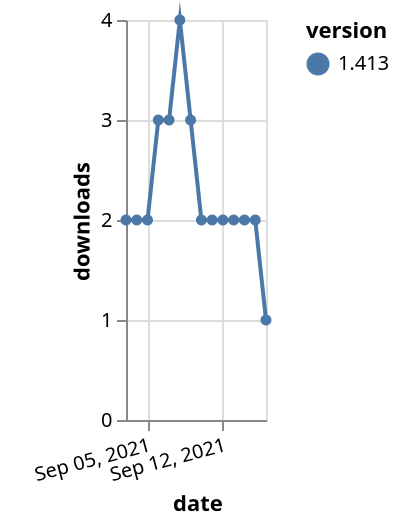 {"$schema": "https://vega.github.io/schema/vega-lite/v5.json", "description": "A simple bar chart with embedded data.", "data": {"values": [{"date": "2021-09-03", "total": 2264, "delta": 2, "version": "1.413"}, {"date": "2021-09-04", "total": 2266, "delta": 2, "version": "1.413"}, {"date": "2021-09-05", "total": 2268, "delta": 2, "version": "1.413"}, {"date": "2021-09-06", "total": 2271, "delta": 3, "version": "1.413"}, {"date": "2021-09-07", "total": 2274, "delta": 3, "version": "1.413"}, {"date": "2021-09-08", "total": 2278, "delta": 4, "version": "1.413"}, {"date": "2021-09-09", "total": 2281, "delta": 3, "version": "1.413"}, {"date": "2021-09-10", "total": 2283, "delta": 2, "version": "1.413"}, {"date": "2021-09-11", "total": 2285, "delta": 2, "version": "1.413"}, {"date": "2021-09-12", "total": 2287, "delta": 2, "version": "1.413"}, {"date": "2021-09-13", "total": 2289, "delta": 2, "version": "1.413"}, {"date": "2021-09-14", "total": 2291, "delta": 2, "version": "1.413"}, {"date": "2021-09-15", "total": 2293, "delta": 2, "version": "1.413"}, {"date": "2021-09-16", "total": 2294, "delta": 1, "version": "1.413"}]}, "width": "container", "mark": {"type": "line", "point": {"filled": true}}, "encoding": {"x": {"field": "date", "type": "temporal", "timeUnit": "yearmonthdate", "title": "date", "axis": {"labelAngle": -15}}, "y": {"field": "delta", "type": "quantitative", "title": "downloads"}, "color": {"field": "version", "type": "nominal"}, "tooltip": {"field": "delta"}}}